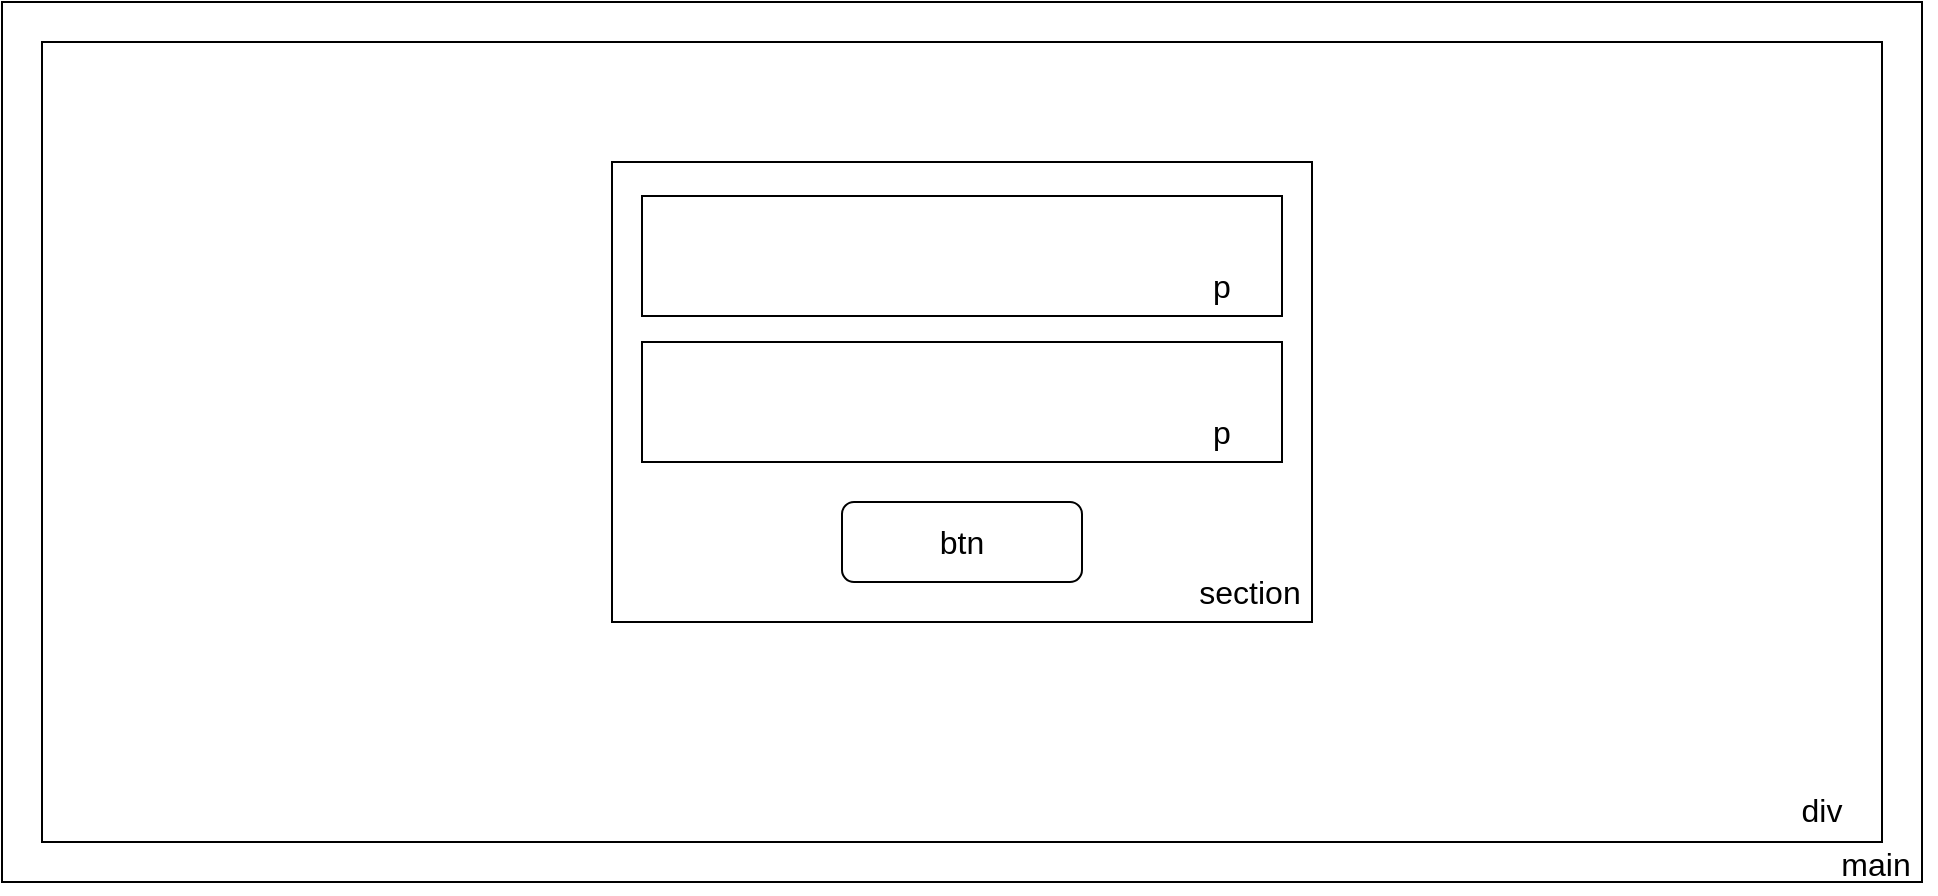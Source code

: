 <mxfile version="16.6.1" type="github" pages="3">
  <diagram id="yBvufgjlpSJkh3s_lwi6" name="Home">
    <mxGraphModel dx="1752" dy="1040" grid="1" gridSize="10" guides="1" tooltips="1" connect="1" arrows="1" fold="1" page="1" pageScale="1" pageWidth="850" pageHeight="1100" math="0" shadow="0">
      <root>
        <mxCell id="0" />
        <mxCell id="1" parent="0" />
        <mxCell id="acqp7_znKX4tc2Zx2W15-24" value="" style="group" vertex="1" connectable="0" parent="1">
          <mxGeometry x="370" y="280" width="967" height="446" as="geometry" />
        </mxCell>
        <mxCell id="ALgrvqzeafOBfWhGuxEl-1" value="" style="rounded=0;whiteSpace=wrap;html=1;" parent="acqp7_znKX4tc2Zx2W15-24" vertex="1">
          <mxGeometry width="960" height="440" as="geometry" />
        </mxCell>
        <mxCell id="acqp7_znKX4tc2Zx2W15-13" value="" style="rounded=0;whiteSpace=wrap;html=1;fontSize=18;strokeColor=#000000;strokeWidth=1;fillColor=none;gradientColor=none;" vertex="1" parent="acqp7_znKX4tc2Zx2W15-24">
          <mxGeometry x="20" y="20" width="920" height="400" as="geometry" />
        </mxCell>
        <mxCell id="acqp7_znKX4tc2Zx2W15-14" value="" style="rounded=0;whiteSpace=wrap;html=1;fontSize=18;strokeColor=#000000;strokeWidth=1;fillColor=none;gradientColor=none;" vertex="1" parent="acqp7_znKX4tc2Zx2W15-24">
          <mxGeometry x="305" y="80" width="350" height="230" as="geometry" />
        </mxCell>
        <mxCell id="acqp7_znKX4tc2Zx2W15-15" value="main" style="text;html=1;strokeColor=none;fillColor=none;align=center;verticalAlign=middle;whiteSpace=wrap;rounded=0;fontSize=16;" vertex="1" parent="acqp7_znKX4tc2Zx2W15-24">
          <mxGeometry x="907" y="416" width="60" height="30" as="geometry" />
        </mxCell>
        <mxCell id="acqp7_znKX4tc2Zx2W15-16" value="div" style="text;html=1;strokeColor=none;fillColor=none;align=center;verticalAlign=middle;whiteSpace=wrap;rounded=0;fontSize=16;" vertex="1" parent="acqp7_znKX4tc2Zx2W15-24">
          <mxGeometry x="880" y="389" width="60" height="30" as="geometry" />
        </mxCell>
        <mxCell id="acqp7_znKX4tc2Zx2W15-17" value="section" style="text;html=1;strokeColor=none;fillColor=none;align=center;verticalAlign=middle;whiteSpace=wrap;rounded=0;fontSize=16;" vertex="1" parent="acqp7_znKX4tc2Zx2W15-24">
          <mxGeometry x="594" y="280" width="60" height="30" as="geometry" />
        </mxCell>
        <mxCell id="acqp7_znKX4tc2Zx2W15-18" value="" style="rounded=0;whiteSpace=wrap;html=1;fontSize=18;strokeColor=#000000;strokeWidth=1;fillColor=none;gradientColor=none;" vertex="1" parent="acqp7_znKX4tc2Zx2W15-24">
          <mxGeometry x="320" y="97" width="320" height="60" as="geometry" />
        </mxCell>
        <mxCell id="acqp7_znKX4tc2Zx2W15-19" value="" style="rounded=0;whiteSpace=wrap;html=1;fontSize=18;strokeColor=#000000;strokeWidth=1;fillColor=none;gradientColor=none;" vertex="1" parent="acqp7_znKX4tc2Zx2W15-24">
          <mxGeometry x="320" y="170" width="320" height="60" as="geometry" />
        </mxCell>
        <mxCell id="acqp7_znKX4tc2Zx2W15-20" value="btn" style="rounded=1;whiteSpace=wrap;html=1;fontSize=16;strokeColor=#000000;strokeWidth=1;fillColor=none;gradientColor=none;" vertex="1" parent="acqp7_znKX4tc2Zx2W15-24">
          <mxGeometry x="420" y="250" width="120" height="40" as="geometry" />
        </mxCell>
        <mxCell id="acqp7_znKX4tc2Zx2W15-21" value="p" style="text;html=1;strokeColor=none;fillColor=none;align=center;verticalAlign=middle;whiteSpace=wrap;rounded=0;fontSize=16;" vertex="1" parent="acqp7_znKX4tc2Zx2W15-24">
          <mxGeometry x="580" y="127" width="60" height="30" as="geometry" />
        </mxCell>
        <mxCell id="acqp7_znKX4tc2Zx2W15-22" value="p" style="text;html=1;strokeColor=none;fillColor=none;align=center;verticalAlign=middle;whiteSpace=wrap;rounded=0;fontSize=16;" vertex="1" parent="acqp7_znKX4tc2Zx2W15-24">
          <mxGeometry x="580" y="200" width="60" height="30" as="geometry" />
        </mxCell>
      </root>
    </mxGraphModel>
  </diagram>
  <diagram id="tttGY1zB1qolhpHChTWa" name="Quiz Pages">
    <mxGraphModel dx="1168" dy="693" grid="1" gridSize="10" guides="1" tooltips="1" connect="1" arrows="1" fold="1" page="1" pageScale="1" pageWidth="850" pageHeight="1100" math="0" shadow="0">
      <root>
        <mxCell id="fsn1gnN7SAFZjdFy-4rD-0" />
        <mxCell id="fsn1gnN7SAFZjdFy-4rD-1" parent="fsn1gnN7SAFZjdFy-4rD-0" />
        <mxCell id="yX7cAAL5PHlkx2JQc9Z0-0" value="" style="group" vertex="1" connectable="0" parent="fsn1gnN7SAFZjdFy-4rD-1">
          <mxGeometry x="370" y="280" width="967" height="446" as="geometry" />
        </mxCell>
        <mxCell id="yX7cAAL5PHlkx2JQc9Z0-1" value="" style="rounded=0;whiteSpace=wrap;html=1;" vertex="1" parent="yX7cAAL5PHlkx2JQc9Z0-0">
          <mxGeometry width="960" height="440" as="geometry" />
        </mxCell>
        <mxCell id="yX7cAAL5PHlkx2JQc9Z0-2" value="" style="rounded=0;whiteSpace=wrap;html=1;fontSize=18;strokeColor=#000000;strokeWidth=1;fillColor=none;gradientColor=none;" vertex="1" parent="yX7cAAL5PHlkx2JQc9Z0-0">
          <mxGeometry x="20" y="20" width="920" height="400" as="geometry" />
        </mxCell>
        <mxCell id="yX7cAAL5PHlkx2JQc9Z0-3" value="" style="rounded=0;whiteSpace=wrap;html=1;fontSize=18;strokeColor=#000000;strokeWidth=1;fillColor=none;gradientColor=none;" vertex="1" parent="yX7cAAL5PHlkx2JQc9Z0-0">
          <mxGeometry x="305" y="20" width="350" height="80" as="geometry" />
        </mxCell>
        <mxCell id="yX7cAAL5PHlkx2JQc9Z0-4" value="main" style="text;html=1;strokeColor=none;fillColor=none;align=center;verticalAlign=middle;whiteSpace=wrap;rounded=0;fontSize=16;" vertex="1" parent="yX7cAAL5PHlkx2JQc9Z0-0">
          <mxGeometry x="907" y="416" width="60" height="30" as="geometry" />
        </mxCell>
        <mxCell id="yX7cAAL5PHlkx2JQc9Z0-5" value="div" style="text;html=1;strokeColor=none;fillColor=none;align=center;verticalAlign=middle;whiteSpace=wrap;rounded=0;fontSize=16;" vertex="1" parent="yX7cAAL5PHlkx2JQc9Z0-0">
          <mxGeometry x="880" y="389" width="60" height="30" as="geometry" />
        </mxCell>
        <mxCell id="yX7cAAL5PHlkx2JQc9Z0-6" value="section" style="text;html=1;strokeColor=none;fillColor=none;align=center;verticalAlign=middle;whiteSpace=wrap;rounded=0;fontSize=16;" vertex="1" parent="yX7cAAL5PHlkx2JQc9Z0-0">
          <mxGeometry x="660" y="70" width="60" height="30" as="geometry" />
        </mxCell>
        <mxCell id="jZXntRbbYDABEuaZOsQ1-0" value="" style="group" vertex="1" connectable="0" parent="yX7cAAL5PHlkx2JQc9Z0-0">
          <mxGeometry x="320" y="30" width="320" height="60" as="geometry" />
        </mxCell>
        <mxCell id="yX7cAAL5PHlkx2JQc9Z0-7" value="" style="rounded=0;whiteSpace=wrap;html=1;fontSize=18;strokeColor=#000000;strokeWidth=1;fillColor=none;gradientColor=none;" vertex="1" parent="jZXntRbbYDABEuaZOsQ1-0">
          <mxGeometry width="320" height="60" as="geometry" />
        </mxCell>
        <mxCell id="yX7cAAL5PHlkx2JQc9Z0-10" value="p" style="text;html=1;strokeColor=none;fillColor=none;align=center;verticalAlign=middle;whiteSpace=wrap;rounded=0;fontSize=16;" vertex="1" parent="jZXntRbbYDABEuaZOsQ1-0">
          <mxGeometry x="260" y="30" width="60" height="30" as="geometry" />
        </mxCell>
        <mxCell id="jZXntRbbYDABEuaZOsQ1-1" value="" style="rounded=0;whiteSpace=wrap;html=1;fontSize=18;strokeColor=#000000;strokeWidth=1;fillColor=none;gradientColor=none;" vertex="1" parent="yX7cAAL5PHlkx2JQc9Z0-0">
          <mxGeometry x="305" y="100" width="350" height="230" as="geometry" />
        </mxCell>
        <mxCell id="jZXntRbbYDABEuaZOsQ1-4" value="section" style="text;html=1;strokeColor=none;fillColor=none;align=center;verticalAlign=middle;whiteSpace=wrap;rounded=0;fontSize=16;" vertex="1" parent="yX7cAAL5PHlkx2JQc9Z0-0">
          <mxGeometry x="655" y="350" width="60" height="30" as="geometry" />
        </mxCell>
        <mxCell id="SyZzbPfL099NBiKtzoVL-0" value="section" style="text;html=1;strokeColor=none;fillColor=none;align=center;verticalAlign=middle;whiteSpace=wrap;rounded=0;fontSize=16;" vertex="1" parent="yX7cAAL5PHlkx2JQc9Z0-0">
          <mxGeometry x="655" y="280" width="60" height="30" as="geometry" />
        </mxCell>
        <mxCell id="SyZzbPfL099NBiKtzoVL-15" value="&lt;span style=&quot;color: rgb(0 , 0 , 0) ; font-family: &amp;#34;helvetica&amp;#34; ; font-size: 16px ; font-style: normal ; font-weight: 400 ; letter-spacing: normal ; text-align: center ; text-indent: 0px ; text-transform: none ; word-spacing: 0px ; background-color: rgb(248 , 249 , 250) ; display: inline ; float: none&quot;&gt;img&lt;/span&gt;" style="whiteSpace=wrap;html=1;aspect=fixed;fontSize=16;strokeColor=#000000;strokeWidth=1;fillColor=none;gradientColor=none;" vertex="1" parent="yX7cAAL5PHlkx2JQc9Z0-0">
          <mxGeometry x="320" y="110" width="100" height="100" as="geometry" />
        </mxCell>
        <mxCell id="SyZzbPfL099NBiKtzoVL-16" value="img" style="whiteSpace=wrap;html=1;aspect=fixed;fontSize=16;strokeColor=#000000;strokeWidth=1;fillColor=none;gradientColor=none;" vertex="1" parent="yX7cAAL5PHlkx2JQc9Z0-0">
          <mxGeometry x="540" y="110" width="100" height="100" as="geometry" />
        </mxCell>
        <mxCell id="SyZzbPfL099NBiKtzoVL-19" value="img" style="whiteSpace=wrap;html=1;aspect=fixed;fontSize=16;strokeColor=#000000;strokeWidth=1;fillColor=none;gradientColor=none;" vertex="1" parent="yX7cAAL5PHlkx2JQc9Z0-0">
          <mxGeometry x="430" y="110" width="100" height="100" as="geometry" />
        </mxCell>
        <mxCell id="SyZzbPfL099NBiKtzoVL-20" value="img" style="whiteSpace=wrap;html=1;aspect=fixed;fontSize=16;strokeColor=#000000;strokeWidth=1;fillColor=none;gradientColor=none;" vertex="1" parent="yX7cAAL5PHlkx2JQc9Z0-0">
          <mxGeometry x="320" y="221" width="100" height="100" as="geometry" />
        </mxCell>
        <mxCell id="SyZzbPfL099NBiKtzoVL-21" value="img" style="whiteSpace=wrap;html=1;aspect=fixed;fontSize=16;strokeColor=#000000;strokeWidth=1;fillColor=none;gradientColor=none;" vertex="1" parent="yX7cAAL5PHlkx2JQc9Z0-0">
          <mxGeometry x="540" y="221" width="100" height="100" as="geometry" />
        </mxCell>
        <mxCell id="SyZzbPfL099NBiKtzoVL-22" value="img" style="whiteSpace=wrap;html=1;aspect=fixed;fontSize=16;strokeColor=#000000;strokeWidth=1;fillColor=none;gradientColor=none;" vertex="1" parent="yX7cAAL5PHlkx2JQc9Z0-0">
          <mxGeometry x="430" y="221" width="100" height="100" as="geometry" />
        </mxCell>
        <mxCell id="jZXntRbbYDABEuaZOsQ1-2" value="" style="rounded=0;whiteSpace=wrap;html=1;fontSize=18;strokeColor=#000000;strokeWidth=1;fillColor=none;gradientColor=none;" vertex="1" parent="yX7cAAL5PHlkx2JQc9Z0-0">
          <mxGeometry x="305" y="335" width="350" height="50" as="geometry" />
        </mxCell>
        <mxCell id="yX7cAAL5PHlkx2JQc9Z0-9" value="btn" style="rounded=1;whiteSpace=wrap;html=1;fontSize=16;strokeColor=#000000;strokeWidth=1;fillColor=none;gradientColor=none;" vertex="1" parent="yX7cAAL5PHlkx2JQc9Z0-0">
          <mxGeometry x="420" y="340" width="120" height="40" as="geometry" />
        </mxCell>
      </root>
    </mxGraphModel>
  </diagram>
  <diagram id="BEilb2madLxRQrMRt5_y" name="Results Page">
    <mxGraphModel dx="1251" dy="743" grid="1" gridSize="10" guides="1" tooltips="1" connect="1" arrows="1" fold="1" page="1" pageScale="1" pageWidth="850" pageHeight="1100" math="0" shadow="0">
      <root>
        <mxCell id="41jjyrPpD9_ZETVEUWTJ-0" />
        <mxCell id="41jjyrPpD9_ZETVEUWTJ-1" parent="41jjyrPpD9_ZETVEUWTJ-0" />
        <mxCell id="cf3U2BI_ABgKVwZ0EcHj-0" value="" style="group" vertex="1" connectable="0" parent="41jjyrPpD9_ZETVEUWTJ-1">
          <mxGeometry x="370" y="280" width="967" height="446" as="geometry" />
        </mxCell>
        <mxCell id="cf3U2BI_ABgKVwZ0EcHj-1" value="" style="rounded=0;whiteSpace=wrap;html=1;" vertex="1" parent="cf3U2BI_ABgKVwZ0EcHj-0">
          <mxGeometry width="960" height="440" as="geometry" />
        </mxCell>
        <mxCell id="cf3U2BI_ABgKVwZ0EcHj-2" value="" style="rounded=0;whiteSpace=wrap;html=1;fontSize=18;strokeColor=#000000;strokeWidth=1;fillColor=none;gradientColor=none;" vertex="1" parent="cf3U2BI_ABgKVwZ0EcHj-0">
          <mxGeometry x="20" y="20" width="920" height="400" as="geometry" />
        </mxCell>
        <mxCell id="cf3U2BI_ABgKVwZ0EcHj-3" value="" style="rounded=0;whiteSpace=wrap;html=1;fontSize=18;strokeColor=#000000;strokeWidth=1;fillColor=none;gradientColor=none;" vertex="1" parent="cf3U2BI_ABgKVwZ0EcHj-0">
          <mxGeometry x="180" y="80" width="590" height="320" as="geometry" />
        </mxCell>
        <mxCell id="cf3U2BI_ABgKVwZ0EcHj-4" value="main" style="text;html=1;strokeColor=none;fillColor=none;align=center;verticalAlign=middle;whiteSpace=wrap;rounded=0;fontSize=16;" vertex="1" parent="cf3U2BI_ABgKVwZ0EcHj-0">
          <mxGeometry x="907" y="416" width="60" height="30" as="geometry" />
        </mxCell>
        <mxCell id="cf3U2BI_ABgKVwZ0EcHj-5" value="div" style="text;html=1;strokeColor=none;fillColor=none;align=center;verticalAlign=middle;whiteSpace=wrap;rounded=0;fontSize=16;" vertex="1" parent="cf3U2BI_ABgKVwZ0EcHj-0">
          <mxGeometry x="880" y="389" width="60" height="30" as="geometry" />
        </mxCell>
        <mxCell id="cf3U2BI_ABgKVwZ0EcHj-6" value="section" style="text;html=1;strokeColor=none;fillColor=none;align=center;verticalAlign=middle;whiteSpace=wrap;rounded=0;fontSize=16;" vertex="1" parent="cf3U2BI_ABgKVwZ0EcHj-0">
          <mxGeometry x="780" y="290" width="60" height="30" as="geometry" />
        </mxCell>
        <mxCell id="cf3U2BI_ABgKVwZ0EcHj-7" value="" style="rounded=0;whiteSpace=wrap;html=1;fontSize=18;strokeColor=#000000;strokeWidth=1;fillColor=none;gradientColor=none;" vertex="1" parent="cf3U2BI_ABgKVwZ0EcHj-0">
          <mxGeometry x="230" y="97" width="490" height="60" as="geometry" />
        </mxCell>
        <mxCell id="cf3U2BI_ABgKVwZ0EcHj-8" value="" style="rounded=0;whiteSpace=wrap;html=1;fontSize=18;strokeColor=#000000;strokeWidth=1;fillColor=none;gradientColor=none;" vertex="1" parent="cf3U2BI_ABgKVwZ0EcHj-0">
          <mxGeometry x="440" y="180" width="280" height="155" as="geometry" />
        </mxCell>
        <mxCell id="cf3U2BI_ABgKVwZ0EcHj-10" value="p" style="text;html=1;strokeColor=none;fillColor=none;align=center;verticalAlign=middle;whiteSpace=wrap;rounded=0;fontSize=16;" vertex="1" parent="cf3U2BI_ABgKVwZ0EcHj-0">
          <mxGeometry x="660" y="127" width="60" height="30" as="geometry" />
        </mxCell>
        <mxCell id="cf3U2BI_ABgKVwZ0EcHj-11" value="p" style="text;html=1;strokeColor=none;fillColor=none;align=center;verticalAlign=middle;whiteSpace=wrap;rounded=0;fontSize=16;" vertex="1" parent="cf3U2BI_ABgKVwZ0EcHj-0">
          <mxGeometry x="660" y="305" width="60" height="30" as="geometry" />
        </mxCell>
        <mxCell id="ZhXlJwYQKtRKZbR9yf3d-1" value="img" style="rounded=0;whiteSpace=wrap;html=1;fontSize=18;strokeColor=#000000;strokeWidth=1;fillColor=none;gradientColor=none;" vertex="1" parent="cf3U2BI_ABgKVwZ0EcHj-0">
          <mxGeometry x="230" y="180" width="190" height="155" as="geometry" />
        </mxCell>
      </root>
    </mxGraphModel>
  </diagram>
</mxfile>

